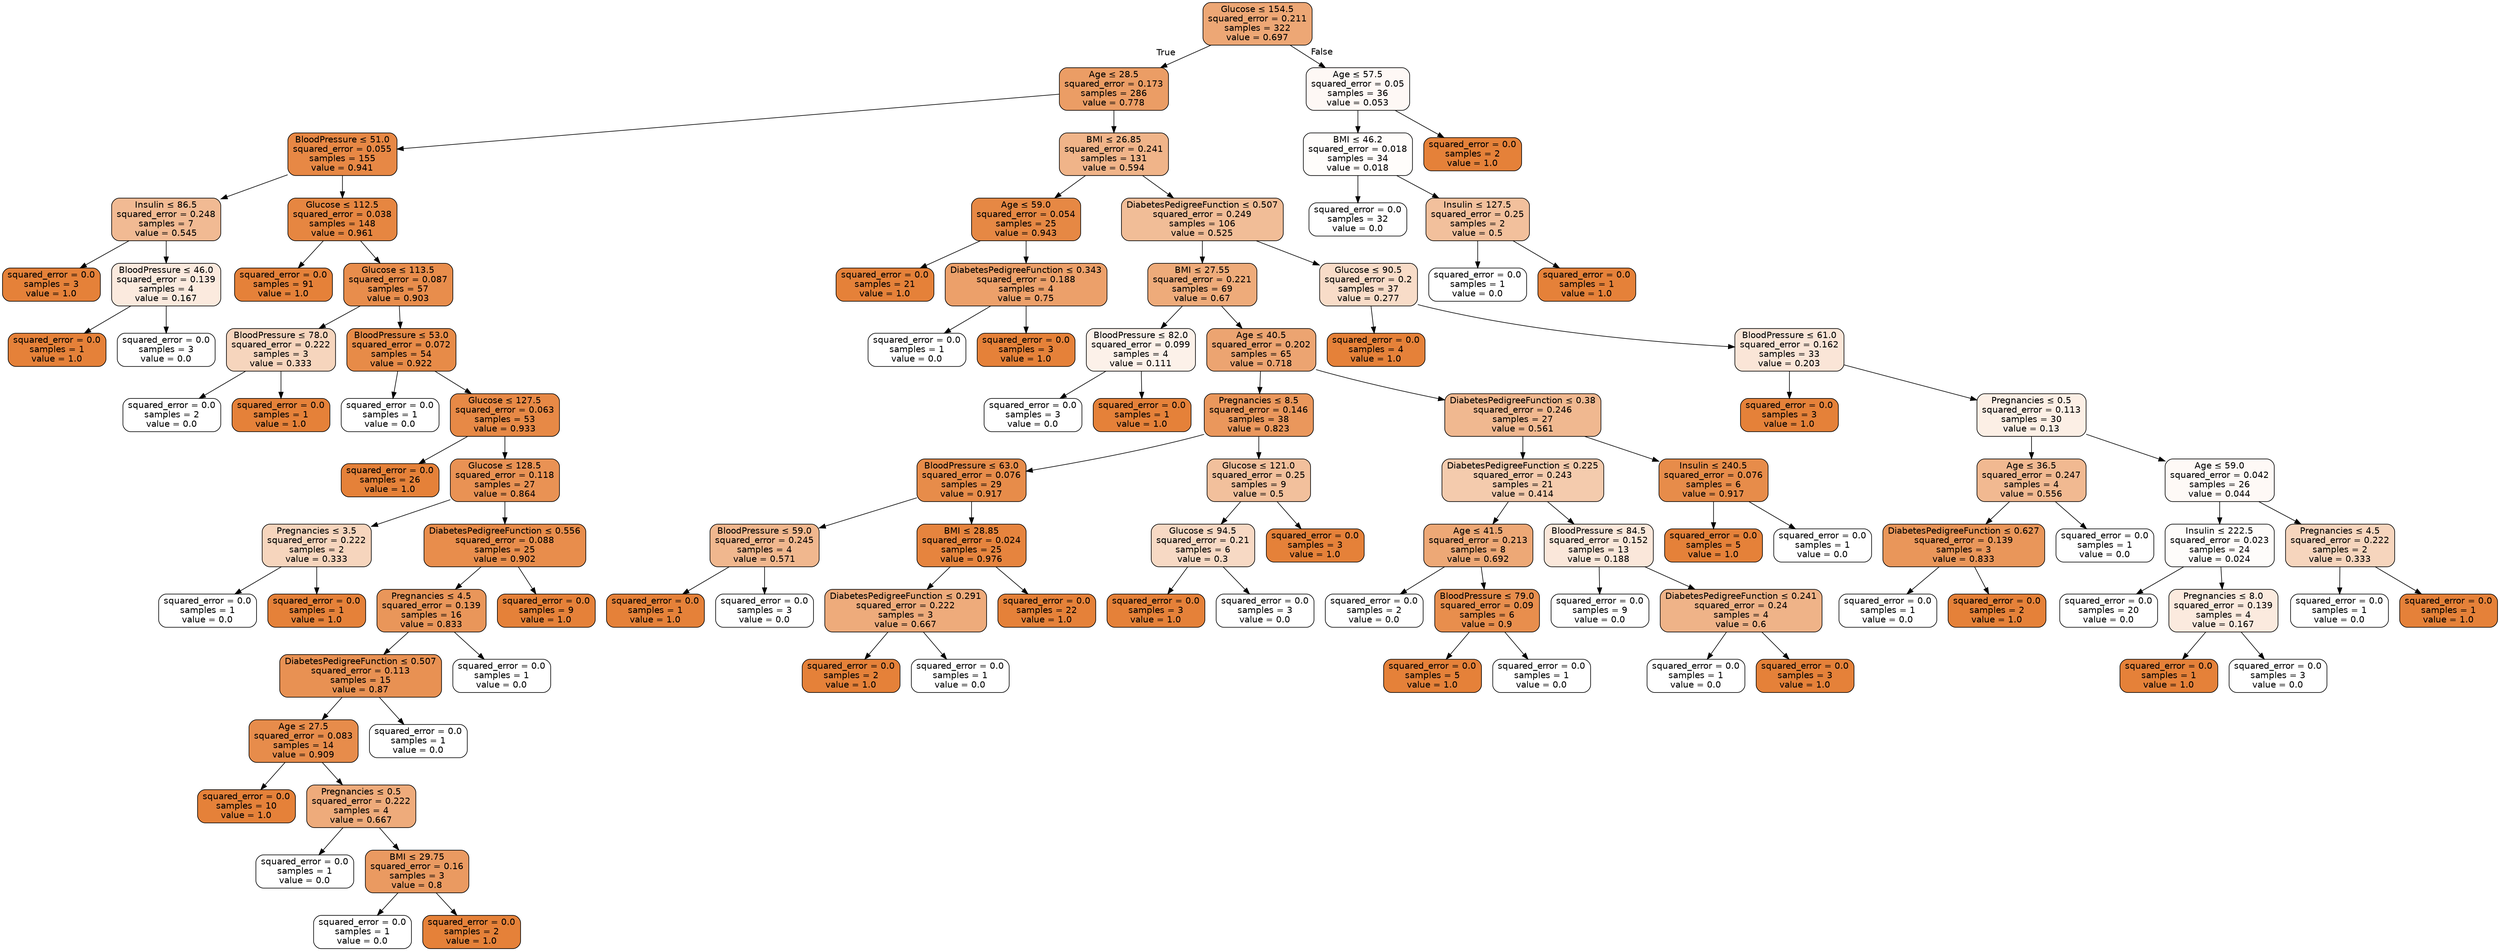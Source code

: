 digraph Tree {
node [shape=box, style="filled, rounded", color="black", fontname="helvetica"] ;
edge [fontname="helvetica"] ;
0 [label=<Glucose &le; 154.5<br/>squared_error = 0.211<br/>samples = 322<br/>value = 0.697>, fillcolor="#eda775"] ;
1 [label=<Age &le; 28.5<br/>squared_error = 0.173<br/>samples = 286<br/>value = 0.778>, fillcolor="#eb9d65"] ;
0 -> 1 [labeldistance=2.5, labelangle=45, headlabel="True"] ;
2 [label=<BloodPressure &le; 51.0<br/>squared_error = 0.055<br/>samples = 155<br/>value = 0.941>, fillcolor="#e78845"] ;
1 -> 2 ;
3 [label=<Insulin &le; 86.5<br/>squared_error = 0.248<br/>samples = 7<br/>value = 0.545>, fillcolor="#f1ba93"] ;
2 -> 3 ;
4 [label=<squared_error = 0.0<br/>samples = 3<br/>value = 1.0>, fillcolor="#e58139"] ;
3 -> 4 ;
5 [label=<BloodPressure &le; 46.0<br/>squared_error = 0.139<br/>samples = 4<br/>value = 0.167>, fillcolor="#fbeade"] ;
3 -> 5 ;
6 [label=<squared_error = 0.0<br/>samples = 1<br/>value = 1.0>, fillcolor="#e58139"] ;
5 -> 6 ;
7 [label=<squared_error = 0.0<br/>samples = 3<br/>value = 0.0>, fillcolor="#ffffff"] ;
5 -> 7 ;
8 [label=<Glucose &le; 112.5<br/>squared_error = 0.038<br/>samples = 148<br/>value = 0.961>, fillcolor="#e68641"] ;
2 -> 8 ;
9 [label=<squared_error = 0.0<br/>samples = 91<br/>value = 1.0>, fillcolor="#e58139"] ;
8 -> 9 ;
10 [label=<Glucose &le; 113.5<br/>squared_error = 0.087<br/>samples = 57<br/>value = 0.903>, fillcolor="#e88d4c"] ;
8 -> 10 ;
11 [label=<BloodPressure &le; 78.0<br/>squared_error = 0.222<br/>samples = 3<br/>value = 0.333>, fillcolor="#f6d5bd"] ;
10 -> 11 ;
12 [label=<squared_error = 0.0<br/>samples = 2<br/>value = 0.0>, fillcolor="#ffffff"] ;
11 -> 12 ;
13 [label=<squared_error = 0.0<br/>samples = 1<br/>value = 1.0>, fillcolor="#e58139"] ;
11 -> 13 ;
14 [label=<BloodPressure &le; 53.0<br/>squared_error = 0.072<br/>samples = 54<br/>value = 0.922>, fillcolor="#e78b48"] ;
10 -> 14 ;
15 [label=<squared_error = 0.0<br/>samples = 1<br/>value = 0.0>, fillcolor="#ffffff"] ;
14 -> 15 ;
16 [label=<Glucose &le; 127.5<br/>squared_error = 0.063<br/>samples = 53<br/>value = 0.933>, fillcolor="#e78946"] ;
14 -> 16 ;
17 [label=<squared_error = 0.0<br/>samples = 26<br/>value = 1.0>, fillcolor="#e58139"] ;
16 -> 17 ;
18 [label=<Glucose &le; 128.5<br/>squared_error = 0.118<br/>samples = 27<br/>value = 0.864>, fillcolor="#e99254"] ;
16 -> 18 ;
19 [label=<Pregnancies &le; 3.5<br/>squared_error = 0.222<br/>samples = 2<br/>value = 0.333>, fillcolor="#f6d5bd"] ;
18 -> 19 ;
20 [label=<squared_error = 0.0<br/>samples = 1<br/>value = 0.0>, fillcolor="#ffffff"] ;
19 -> 20 ;
21 [label=<squared_error = 0.0<br/>samples = 1<br/>value = 1.0>, fillcolor="#e58139"] ;
19 -> 21 ;
22 [label=<DiabetesPedigreeFunction &le; 0.556<br/>squared_error = 0.088<br/>samples = 25<br/>value = 0.902>, fillcolor="#e88d4c"] ;
18 -> 22 ;
23 [label=<Pregnancies &le; 4.5<br/>squared_error = 0.139<br/>samples = 16<br/>value = 0.833>, fillcolor="#e9965a"] ;
22 -> 23 ;
24 [label=<DiabetesPedigreeFunction &le; 0.507<br/>squared_error = 0.113<br/>samples = 15<br/>value = 0.87>, fillcolor="#e89153"] ;
23 -> 24 ;
25 [label=<Age &le; 27.5<br/>squared_error = 0.083<br/>samples = 14<br/>value = 0.909>, fillcolor="#e78c4b"] ;
24 -> 25 ;
26 [label=<squared_error = 0.0<br/>samples = 10<br/>value = 1.0>, fillcolor="#e58139"] ;
25 -> 26 ;
27 [label=<Pregnancies &le; 0.5<br/>squared_error = 0.222<br/>samples = 4<br/>value = 0.667>, fillcolor="#eeab7b"] ;
25 -> 27 ;
28 [label=<squared_error = 0.0<br/>samples = 1<br/>value = 0.0>, fillcolor="#ffffff"] ;
27 -> 28 ;
29 [label=<BMI &le; 29.75<br/>squared_error = 0.16<br/>samples = 3<br/>value = 0.8>, fillcolor="#ea9a61"] ;
27 -> 29 ;
30 [label=<squared_error = 0.0<br/>samples = 1<br/>value = 0.0>, fillcolor="#ffffff"] ;
29 -> 30 ;
31 [label=<squared_error = 0.0<br/>samples = 2<br/>value = 1.0>, fillcolor="#e58139"] ;
29 -> 31 ;
32 [label=<squared_error = 0.0<br/>samples = 1<br/>value = 0.0>, fillcolor="#ffffff"] ;
24 -> 32 ;
33 [label=<squared_error = 0.0<br/>samples = 1<br/>value = 0.0>, fillcolor="#ffffff"] ;
23 -> 33 ;
34 [label=<squared_error = 0.0<br/>samples = 9<br/>value = 1.0>, fillcolor="#e58139"] ;
22 -> 34 ;
35 [label=<BMI &le; 26.85<br/>squared_error = 0.241<br/>samples = 131<br/>value = 0.594>, fillcolor="#f0b489"] ;
1 -> 35 ;
36 [label=<Age &le; 59.0<br/>squared_error = 0.054<br/>samples = 25<br/>value = 0.943>, fillcolor="#e68844"] ;
35 -> 36 ;
37 [label=<squared_error = 0.0<br/>samples = 21<br/>value = 1.0>, fillcolor="#e58139"] ;
36 -> 37 ;
38 [label=<DiabetesPedigreeFunction &le; 0.343<br/>squared_error = 0.188<br/>samples = 4<br/>value = 0.75>, fillcolor="#eca06a"] ;
36 -> 38 ;
39 [label=<squared_error = 0.0<br/>samples = 1<br/>value = 0.0>, fillcolor="#ffffff"] ;
38 -> 39 ;
40 [label=<squared_error = 0.0<br/>samples = 3<br/>value = 1.0>, fillcolor="#e58139"] ;
38 -> 40 ;
41 [label=<DiabetesPedigreeFunction &le; 0.507<br/>squared_error = 0.249<br/>samples = 106<br/>value = 0.525>, fillcolor="#f1bd97"] ;
35 -> 41 ;
42 [label=<BMI &le; 27.55<br/>squared_error = 0.221<br/>samples = 69<br/>value = 0.67>, fillcolor="#eeab7a"] ;
41 -> 42 ;
43 [label=<BloodPressure &le; 82.0<br/>squared_error = 0.099<br/>samples = 4<br/>value = 0.111>, fillcolor="#fcf1e9"] ;
42 -> 43 ;
44 [label=<squared_error = 0.0<br/>samples = 3<br/>value = 0.0>, fillcolor="#ffffff"] ;
43 -> 44 ;
45 [label=<squared_error = 0.0<br/>samples = 1<br/>value = 1.0>, fillcolor="#e58139"] ;
43 -> 45 ;
46 [label=<Age &le; 40.5<br/>squared_error = 0.202<br/>samples = 65<br/>value = 0.718>, fillcolor="#eca471"] ;
42 -> 46 ;
47 [label=<Pregnancies &le; 8.5<br/>squared_error = 0.146<br/>samples = 38<br/>value = 0.823>, fillcolor="#ea975c"] ;
46 -> 47 ;
48 [label=<BloodPressure &le; 63.0<br/>squared_error = 0.076<br/>samples = 29<br/>value = 0.917>, fillcolor="#e78c4a"] ;
47 -> 48 ;
49 [label=<BloodPressure &le; 59.0<br/>squared_error = 0.245<br/>samples = 4<br/>value = 0.571>, fillcolor="#f0b78e"] ;
48 -> 49 ;
50 [label=<squared_error = 0.0<br/>samples = 1<br/>value = 1.0>, fillcolor="#e58139"] ;
49 -> 50 ;
51 [label=<squared_error = 0.0<br/>samples = 3<br/>value = 0.0>, fillcolor="#ffffff"] ;
49 -> 51 ;
52 [label=<BMI &le; 28.85<br/>squared_error = 0.024<br/>samples = 25<br/>value = 0.976>, fillcolor="#e6843e"] ;
48 -> 52 ;
53 [label=<DiabetesPedigreeFunction &le; 0.291<br/>squared_error = 0.222<br/>samples = 3<br/>value = 0.667>, fillcolor="#eeab7b"] ;
52 -> 53 ;
54 [label=<squared_error = 0.0<br/>samples = 2<br/>value = 1.0>, fillcolor="#e58139"] ;
53 -> 54 ;
55 [label=<squared_error = 0.0<br/>samples = 1<br/>value = 0.0>, fillcolor="#ffffff"] ;
53 -> 55 ;
56 [label=<squared_error = 0.0<br/>samples = 22<br/>value = 1.0>, fillcolor="#e58139"] ;
52 -> 56 ;
57 [label=<Glucose &le; 121.0<br/>squared_error = 0.25<br/>samples = 9<br/>value = 0.5>, fillcolor="#f2c09c"] ;
47 -> 57 ;
58 [label=<Glucose &le; 94.5<br/>squared_error = 0.21<br/>samples = 6<br/>value = 0.3>, fillcolor="#f7d9c4"] ;
57 -> 58 ;
59 [label=<squared_error = 0.0<br/>samples = 3<br/>value = 1.0>, fillcolor="#e58139"] ;
58 -> 59 ;
60 [label=<squared_error = 0.0<br/>samples = 3<br/>value = 0.0>, fillcolor="#ffffff"] ;
58 -> 60 ;
61 [label=<squared_error = 0.0<br/>samples = 3<br/>value = 1.0>, fillcolor="#e58139"] ;
57 -> 61 ;
62 [label=<DiabetesPedigreeFunction &le; 0.38<br/>squared_error = 0.246<br/>samples = 27<br/>value = 0.561>, fillcolor="#f0b890"] ;
46 -> 62 ;
63 [label=<DiabetesPedigreeFunction &le; 0.225<br/>squared_error = 0.243<br/>samples = 21<br/>value = 0.414>, fillcolor="#f4cbad"] ;
62 -> 63 ;
64 [label=<Age &le; 41.5<br/>squared_error = 0.213<br/>samples = 8<br/>value = 0.692>, fillcolor="#eda876"] ;
63 -> 64 ;
65 [label=<squared_error = 0.0<br/>samples = 2<br/>value = 0.0>, fillcolor="#ffffff"] ;
64 -> 65 ;
66 [label=<BloodPressure &le; 79.0<br/>squared_error = 0.09<br/>samples = 6<br/>value = 0.9>, fillcolor="#e88e4d"] ;
64 -> 66 ;
67 [label=<squared_error = 0.0<br/>samples = 5<br/>value = 1.0>, fillcolor="#e58139"] ;
66 -> 67 ;
68 [label=<squared_error = 0.0<br/>samples = 1<br/>value = 0.0>, fillcolor="#ffffff"] ;
66 -> 68 ;
69 [label=<BloodPressure &le; 84.5<br/>squared_error = 0.152<br/>samples = 13<br/>value = 0.188>, fillcolor="#fae7da"] ;
63 -> 69 ;
70 [label=<squared_error = 0.0<br/>samples = 9<br/>value = 0.0>, fillcolor="#ffffff"] ;
69 -> 70 ;
71 [label=<DiabetesPedigreeFunction &le; 0.241<br/>squared_error = 0.24<br/>samples = 4<br/>value = 0.6>, fillcolor="#efb388"] ;
69 -> 71 ;
72 [label=<squared_error = 0.0<br/>samples = 1<br/>value = 0.0>, fillcolor="#ffffff"] ;
71 -> 72 ;
73 [label=<squared_error = 0.0<br/>samples = 3<br/>value = 1.0>, fillcolor="#e58139"] ;
71 -> 73 ;
74 [label=<Insulin &le; 240.5<br/>squared_error = 0.076<br/>samples = 6<br/>value = 0.917>, fillcolor="#e78c4a"] ;
62 -> 74 ;
75 [label=<squared_error = 0.0<br/>samples = 5<br/>value = 1.0>, fillcolor="#e58139"] ;
74 -> 75 ;
76 [label=<squared_error = 0.0<br/>samples = 1<br/>value = 0.0>, fillcolor="#ffffff"] ;
74 -> 76 ;
77 [label=<Glucose &le; 90.5<br/>squared_error = 0.2<br/>samples = 37<br/>value = 0.277>, fillcolor="#f8dcc8"] ;
41 -> 77 ;
78 [label=<squared_error = 0.0<br/>samples = 4<br/>value = 1.0>, fillcolor="#e58139"] ;
77 -> 78 ;
79 [label=<BloodPressure &le; 61.0<br/>squared_error = 0.162<br/>samples = 33<br/>value = 0.203>, fillcolor="#fae5d7"] ;
77 -> 79 ;
80 [label=<squared_error = 0.0<br/>samples = 3<br/>value = 1.0>, fillcolor="#e58139"] ;
79 -> 80 ;
81 [label=<Pregnancies &le; 0.5<br/>squared_error = 0.113<br/>samples = 30<br/>value = 0.13>, fillcolor="#fcefe5"] ;
79 -> 81 ;
82 [label=<Age &le; 36.5<br/>squared_error = 0.247<br/>samples = 4<br/>value = 0.556>, fillcolor="#f1b991"] ;
81 -> 82 ;
83 [label=<DiabetesPedigreeFunction &le; 0.627<br/>squared_error = 0.139<br/>samples = 3<br/>value = 0.833>, fillcolor="#e9965a"] ;
82 -> 83 ;
84 [label=<squared_error = 0.0<br/>samples = 1<br/>value = 0.0>, fillcolor="#ffffff"] ;
83 -> 84 ;
85 [label=<squared_error = 0.0<br/>samples = 2<br/>value = 1.0>, fillcolor="#e58139"] ;
83 -> 85 ;
86 [label=<squared_error = 0.0<br/>samples = 1<br/>value = 0.0>, fillcolor="#ffffff"] ;
82 -> 86 ;
87 [label=<Age &le; 59.0<br/>squared_error = 0.042<br/>samples = 26<br/>value = 0.044>, fillcolor="#fef9f6"] ;
81 -> 87 ;
88 [label=<Insulin &le; 222.5<br/>squared_error = 0.023<br/>samples = 24<br/>value = 0.024>, fillcolor="#fefcfa"] ;
87 -> 88 ;
89 [label=<squared_error = 0.0<br/>samples = 20<br/>value = 0.0>, fillcolor="#ffffff"] ;
88 -> 89 ;
90 [label=<Pregnancies &le; 8.0<br/>squared_error = 0.139<br/>samples = 4<br/>value = 0.167>, fillcolor="#fbeade"] ;
88 -> 90 ;
91 [label=<squared_error = 0.0<br/>samples = 1<br/>value = 1.0>, fillcolor="#e58139"] ;
90 -> 91 ;
92 [label=<squared_error = 0.0<br/>samples = 3<br/>value = 0.0>, fillcolor="#ffffff"] ;
90 -> 92 ;
93 [label=<Pregnancies &le; 4.5<br/>squared_error = 0.222<br/>samples = 2<br/>value = 0.333>, fillcolor="#f6d5bd"] ;
87 -> 93 ;
94 [label=<squared_error = 0.0<br/>samples = 1<br/>value = 0.0>, fillcolor="#ffffff"] ;
93 -> 94 ;
95 [label=<squared_error = 0.0<br/>samples = 1<br/>value = 1.0>, fillcolor="#e58139"] ;
93 -> 95 ;
96 [label=<Age &le; 57.5<br/>squared_error = 0.05<br/>samples = 36<br/>value = 0.053>, fillcolor="#fef8f5"] ;
0 -> 96 [labeldistance=2.5, labelangle=-45, headlabel="False"] ;
97 [label=<BMI &le; 46.2<br/>squared_error = 0.018<br/>samples = 34<br/>value = 0.018>, fillcolor="#fffdfb"] ;
96 -> 97 ;
98 [label=<squared_error = 0.0<br/>samples = 32<br/>value = 0.0>, fillcolor="#ffffff"] ;
97 -> 98 ;
99 [label=<Insulin &le; 127.5<br/>squared_error = 0.25<br/>samples = 2<br/>value = 0.5>, fillcolor="#f2c09c"] ;
97 -> 99 ;
100 [label=<squared_error = 0.0<br/>samples = 1<br/>value = 0.0>, fillcolor="#ffffff"] ;
99 -> 100 ;
101 [label=<squared_error = 0.0<br/>samples = 1<br/>value = 1.0>, fillcolor="#e58139"] ;
99 -> 101 ;
102 [label=<squared_error = 0.0<br/>samples = 2<br/>value = 1.0>, fillcolor="#e58139"] ;
96 -> 102 ;
}